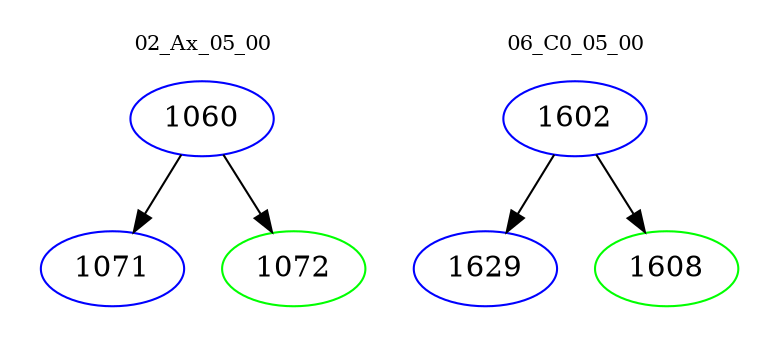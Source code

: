 digraph{
subgraph cluster_0 {
color = white
label = "02_Ax_05_00";
fontsize=10;
T0_1060 [label="1060", color="blue"]
T0_1060 -> T0_1071 [color="black"]
T0_1071 [label="1071", color="blue"]
T0_1060 -> T0_1072 [color="black"]
T0_1072 [label="1072", color="green"]
}
subgraph cluster_1 {
color = white
label = "06_C0_05_00";
fontsize=10;
T1_1602 [label="1602", color="blue"]
T1_1602 -> T1_1629 [color="black"]
T1_1629 [label="1629", color="blue"]
T1_1602 -> T1_1608 [color="black"]
T1_1608 [label="1608", color="green"]
}
}
